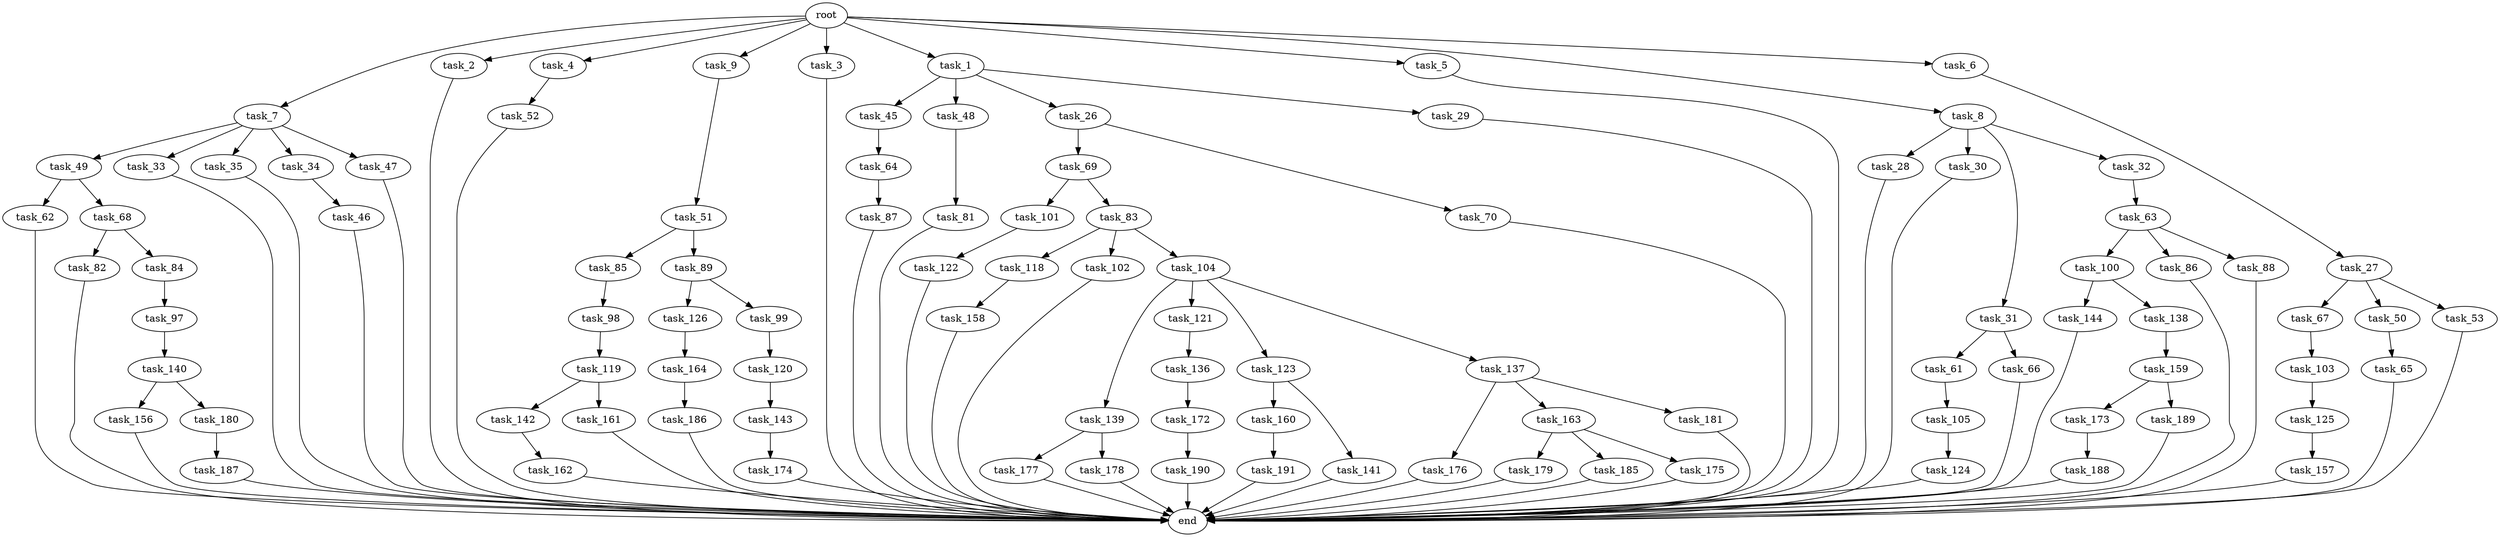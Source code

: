 digraph G {
  task_118 [size="1391569403.904000"];
  task_102 [size="1391569403.904000"];
  task_65 [size="1717986918.400000"];
  task_176 [size="154618822.656000"];
  task_67 [size="618475290.624000"];
  task_142 [size="274877906.944000"];
  task_156 [size="618475290.624000"];
  task_162 [size="1099511627.776000"];
  task_158 [size="1717986918.400000"];
  task_105 [size="1391569403.904000"];
  task_119 [size="154618822.656000"];
  task_45 [size="1099511627.776000"];
  task_163 [size="154618822.656000"];
  task_144 [size="1391569403.904000"];
  task_46 [size="1391569403.904000"];
  task_179 [size="618475290.624000"];
  task_164 [size="429496729.600000"];
  task_82 [size="618475290.624000"];
  task_139 [size="841813590.016000"];
  task_28 [size="274877906.944000"];
  task_7 [size="2.048000"];
  task_62 [size="1391569403.904000"];
  task_49 [size="274877906.944000"];
  task_136 [size="841813590.016000"];
  task_157 [size="429496729.600000"];
  task_159 [size="68719476.736000"];
  task_180 [size="618475290.624000"];
  task_121 [size="841813590.016000"];
  task_140 [size="1717986918.400000"];
  task_190 [size="1717986918.400000"];
  task_122 [size="68719476.736000"];
  task_126 [size="1099511627.776000"];
  task_52 [size="429496729.600000"];
  task_2 [size="2.048000"];
  task_185 [size="618475290.624000"];
  task_186 [size="841813590.016000"];
  task_30 [size="274877906.944000"];
  task_31 [size="274877906.944000"];
  task_177 [size="618475290.624000"];
  task_160 [size="1391569403.904000"];
  task_104 [size="1391569403.904000"];
  task_33 [size="274877906.944000"];
  task_4 [size="2.048000"];
  task_48 [size="1099511627.776000"];
  task_64 [size="154618822.656000"];
  task_85 [size="429496729.600000"];
  task_35 [size="274877906.944000"];
  task_100 [size="1099511627.776000"];
  task_138 [size="1391569403.904000"];
  task_181 [size="154618822.656000"];
  task_173 [size="274877906.944000"];
  task_172 [size="429496729.600000"];
  task_89 [size="429496729.600000"];
  task_34 [size="274877906.944000"];
  task_9 [size="2.048000"];
  task_32 [size="274877906.944000"];
  task_143 [size="1391569403.904000"];
  task_3 [size="2.048000"];
  task_174 [size="618475290.624000"];
  task_86 [size="1099511627.776000"];
  task_189 [size="274877906.944000"];
  task_101 [size="154618822.656000"];
  task_1 [size="2.048000"];
  task_26 [size="1099511627.776000"];
  task_99 [size="1099511627.776000"];
  task_69 [size="1391569403.904000"];
  task_5 [size="2.048000"];
  task_88 [size="1099511627.776000"];
  end [size="0.000000"];
  task_8 [size="2.048000"];
  task_87 [size="1717986918.400000"];
  task_141 [size="1391569403.904000"];
  task_83 [size="154618822.656000"];
  task_63 [size="618475290.624000"];
  task_50 [size="618475290.624000"];
  task_84 [size="618475290.624000"];
  task_47 [size="274877906.944000"];
  task_29 [size="1099511627.776000"];
  task_97 [size="618475290.624000"];
  task_178 [size="618475290.624000"];
  root [size="0.000000"];
  task_187 [size="618475290.624000"];
  task_27 [size="68719476.736000"];
  task_123 [size="841813590.016000"];
  task_120 [size="1099511627.776000"];
  task_6 [size="2.048000"];
  task_70 [size="1391569403.904000"];
  task_191 [size="1391569403.904000"];
  task_61 [size="429496729.600000"];
  task_175 [size="618475290.624000"];
  task_188 [size="68719476.736000"];
  task_81 [size="1717986918.400000"];
  task_161 [size="274877906.944000"];
  task_53 [size="618475290.624000"];
  task_98 [size="618475290.624000"];
  task_51 [size="154618822.656000"];
  task_125 [size="1099511627.776000"];
  task_124 [size="154618822.656000"];
  task_137 [size="841813590.016000"];
  task_68 [size="1391569403.904000"];
  task_66 [size="429496729.600000"];
  task_103 [size="1391569403.904000"];

  task_118 -> task_158 [size="838860800.000000"];
  task_102 -> end [size="1.000000"];
  task_65 -> end [size="1.000000"];
  task_176 -> end [size="1.000000"];
  task_67 -> task_103 [size="679477248.000000"];
  task_142 -> task_162 [size="536870912.000000"];
  task_156 -> end [size="1.000000"];
  task_162 -> end [size="1.000000"];
  task_158 -> end [size="1.000000"];
  task_105 -> task_124 [size="75497472.000000"];
  task_119 -> task_161 [size="134217728.000000"];
  task_119 -> task_142 [size="134217728.000000"];
  task_45 -> task_64 [size="75497472.000000"];
  task_163 -> task_175 [size="301989888.000000"];
  task_163 -> task_185 [size="301989888.000000"];
  task_163 -> task_179 [size="301989888.000000"];
  task_144 -> end [size="1.000000"];
  task_46 -> end [size="1.000000"];
  task_179 -> end [size="1.000000"];
  task_164 -> task_186 [size="411041792.000000"];
  task_82 -> end [size="1.000000"];
  task_139 -> task_178 [size="301989888.000000"];
  task_139 -> task_177 [size="301989888.000000"];
  task_28 -> end [size="1.000000"];
  task_7 -> task_34 [size="134217728.000000"];
  task_7 -> task_33 [size="134217728.000000"];
  task_7 -> task_35 [size="134217728.000000"];
  task_7 -> task_49 [size="134217728.000000"];
  task_7 -> task_47 [size="134217728.000000"];
  task_62 -> end [size="1.000000"];
  task_49 -> task_68 [size="679477248.000000"];
  task_49 -> task_62 [size="679477248.000000"];
  task_136 -> task_172 [size="209715200.000000"];
  task_157 -> end [size="1.000000"];
  task_159 -> task_189 [size="134217728.000000"];
  task_159 -> task_173 [size="134217728.000000"];
  task_180 -> task_187 [size="301989888.000000"];
  task_121 -> task_136 [size="411041792.000000"];
  task_140 -> task_156 [size="301989888.000000"];
  task_140 -> task_180 [size="301989888.000000"];
  task_190 -> end [size="1.000000"];
  task_122 -> end [size="1.000000"];
  task_126 -> task_164 [size="209715200.000000"];
  task_52 -> end [size="1.000000"];
  task_2 -> end [size="1.000000"];
  task_185 -> end [size="1.000000"];
  task_186 -> end [size="1.000000"];
  task_30 -> end [size="1.000000"];
  task_31 -> task_61 [size="209715200.000000"];
  task_31 -> task_66 [size="209715200.000000"];
  task_177 -> end [size="1.000000"];
  task_160 -> task_191 [size="679477248.000000"];
  task_104 -> task_139 [size="411041792.000000"];
  task_104 -> task_137 [size="411041792.000000"];
  task_104 -> task_123 [size="411041792.000000"];
  task_104 -> task_121 [size="411041792.000000"];
  task_33 -> end [size="1.000000"];
  task_4 -> task_52 [size="209715200.000000"];
  task_48 -> task_81 [size="838860800.000000"];
  task_64 -> task_87 [size="838860800.000000"];
  task_85 -> task_98 [size="301989888.000000"];
  task_35 -> end [size="1.000000"];
  task_100 -> task_138 [size="679477248.000000"];
  task_100 -> task_144 [size="679477248.000000"];
  task_138 -> task_159 [size="33554432.000000"];
  task_181 -> end [size="1.000000"];
  task_173 -> task_188 [size="33554432.000000"];
  task_172 -> task_190 [size="838860800.000000"];
  task_89 -> task_99 [size="536870912.000000"];
  task_89 -> task_126 [size="536870912.000000"];
  task_34 -> task_46 [size="679477248.000000"];
  task_9 -> task_51 [size="75497472.000000"];
  task_32 -> task_63 [size="301989888.000000"];
  task_143 -> task_174 [size="301989888.000000"];
  task_3 -> end [size="1.000000"];
  task_174 -> end [size="1.000000"];
  task_86 -> end [size="1.000000"];
  task_189 -> end [size="1.000000"];
  task_101 -> task_122 [size="33554432.000000"];
  task_1 -> task_29 [size="536870912.000000"];
  task_1 -> task_26 [size="536870912.000000"];
  task_1 -> task_45 [size="536870912.000000"];
  task_1 -> task_48 [size="536870912.000000"];
  task_26 -> task_69 [size="679477248.000000"];
  task_26 -> task_70 [size="679477248.000000"];
  task_99 -> task_120 [size="536870912.000000"];
  task_69 -> task_101 [size="75497472.000000"];
  task_69 -> task_83 [size="75497472.000000"];
  task_5 -> end [size="1.000000"];
  task_88 -> end [size="1.000000"];
  task_8 -> task_28 [size="134217728.000000"];
  task_8 -> task_30 [size="134217728.000000"];
  task_8 -> task_31 [size="134217728.000000"];
  task_8 -> task_32 [size="134217728.000000"];
  task_87 -> end [size="1.000000"];
  task_141 -> end [size="1.000000"];
  task_83 -> task_118 [size="679477248.000000"];
  task_83 -> task_102 [size="679477248.000000"];
  task_83 -> task_104 [size="679477248.000000"];
  task_63 -> task_86 [size="536870912.000000"];
  task_63 -> task_88 [size="536870912.000000"];
  task_63 -> task_100 [size="536870912.000000"];
  task_50 -> task_65 [size="838860800.000000"];
  task_84 -> task_97 [size="301989888.000000"];
  task_47 -> end [size="1.000000"];
  task_29 -> end [size="1.000000"];
  task_97 -> task_140 [size="838860800.000000"];
  task_178 -> end [size="1.000000"];
  root -> task_2 [size="1.000000"];
  root -> task_6 [size="1.000000"];
  root -> task_4 [size="1.000000"];
  root -> task_5 [size="1.000000"];
  root -> task_3 [size="1.000000"];
  root -> task_9 [size="1.000000"];
  root -> task_8 [size="1.000000"];
  root -> task_7 [size="1.000000"];
  root -> task_1 [size="1.000000"];
  task_187 -> end [size="1.000000"];
  task_27 -> task_53 [size="301989888.000000"];
  task_27 -> task_50 [size="301989888.000000"];
  task_27 -> task_67 [size="301989888.000000"];
  task_123 -> task_160 [size="679477248.000000"];
  task_123 -> task_141 [size="679477248.000000"];
  task_120 -> task_143 [size="679477248.000000"];
  task_6 -> task_27 [size="33554432.000000"];
  task_70 -> end [size="1.000000"];
  task_191 -> end [size="1.000000"];
  task_61 -> task_105 [size="679477248.000000"];
  task_175 -> end [size="1.000000"];
  task_188 -> end [size="1.000000"];
  task_81 -> end [size="1.000000"];
  task_161 -> end [size="1.000000"];
  task_53 -> end [size="1.000000"];
  task_98 -> task_119 [size="75497472.000000"];
  task_51 -> task_85 [size="209715200.000000"];
  task_51 -> task_89 [size="209715200.000000"];
  task_125 -> task_157 [size="209715200.000000"];
  task_124 -> end [size="1.000000"];
  task_137 -> task_163 [size="75497472.000000"];
  task_137 -> task_181 [size="75497472.000000"];
  task_137 -> task_176 [size="75497472.000000"];
  task_68 -> task_82 [size="301989888.000000"];
  task_68 -> task_84 [size="301989888.000000"];
  task_66 -> end [size="1.000000"];
  task_103 -> task_125 [size="536870912.000000"];
}
